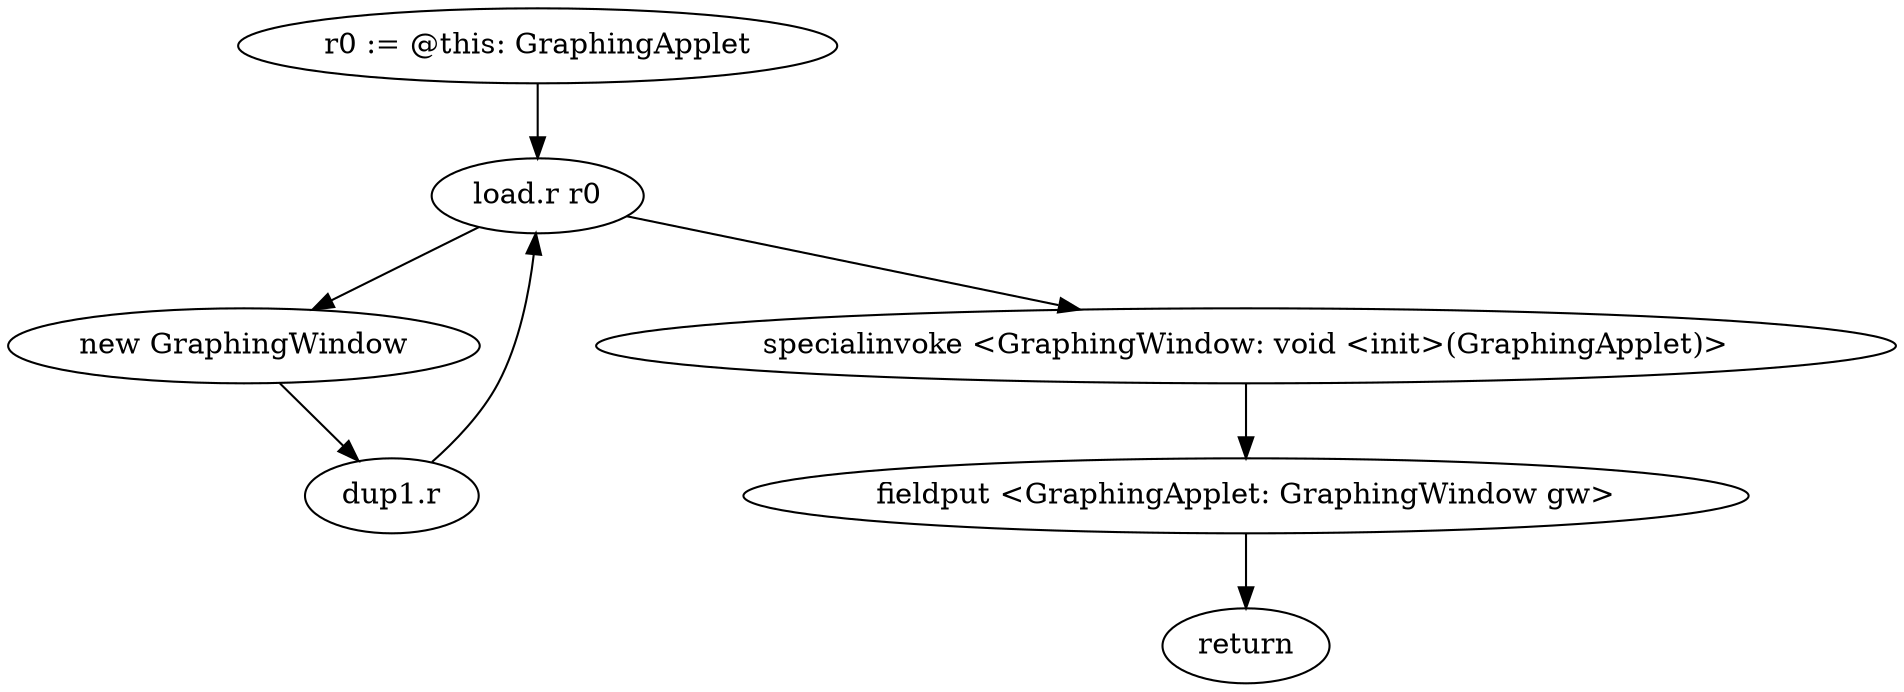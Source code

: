 digraph "" {
    "r0 := @this: GraphingApplet"
    "load.r r0"
    "r0 := @this: GraphingApplet"->"load.r r0";
    "new GraphingWindow"
    "load.r r0"->"new GraphingWindow";
    "dup1.r"
    "new GraphingWindow"->"dup1.r";
    "dup1.r"->"load.r r0";
    "specialinvoke <GraphingWindow: void <init>(GraphingApplet)>"
    "load.r r0"->"specialinvoke <GraphingWindow: void <init>(GraphingApplet)>";
    "fieldput <GraphingApplet: GraphingWindow gw>"
    "specialinvoke <GraphingWindow: void <init>(GraphingApplet)>"->"fieldput <GraphingApplet: GraphingWindow gw>";
    "return"
    "fieldput <GraphingApplet: GraphingWindow gw>"->"return";
}
